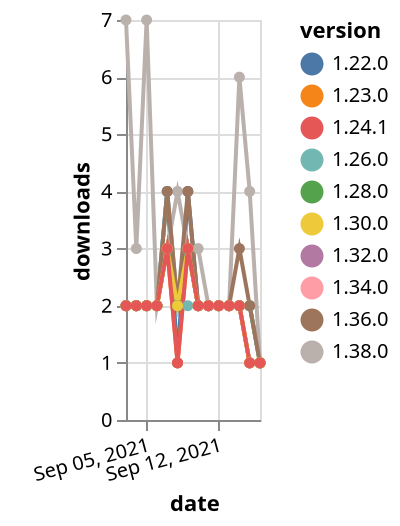 {"$schema": "https://vega.github.io/schema/vega-lite/v5.json", "description": "A simple bar chart with embedded data.", "data": {"values": [{"date": "2021-09-03", "total": 1019, "delta": 2, "version": "1.34.0"}, {"date": "2021-09-04", "total": 1021, "delta": 2, "version": "1.34.0"}, {"date": "2021-09-05", "total": 1023, "delta": 2, "version": "1.34.0"}, {"date": "2021-09-06", "total": 1025, "delta": 2, "version": "1.34.0"}, {"date": "2021-09-07", "total": 1028, "delta": 3, "version": "1.34.0"}, {"date": "2021-09-08", "total": 1030, "delta": 2, "version": "1.34.0"}, {"date": "2021-09-09", "total": 1033, "delta": 3, "version": "1.34.0"}, {"date": "2021-09-10", "total": 1035, "delta": 2, "version": "1.34.0"}, {"date": "2021-09-11", "total": 1037, "delta": 2, "version": "1.34.0"}, {"date": "2021-09-12", "total": 1039, "delta": 2, "version": "1.34.0"}, {"date": "2021-09-13", "total": 1041, "delta": 2, "version": "1.34.0"}, {"date": "2021-09-14", "total": 1043, "delta": 2, "version": "1.34.0"}, {"date": "2021-09-15", "total": 1045, "delta": 2, "version": "1.34.0"}, {"date": "2021-09-16", "total": 1046, "delta": 1, "version": "1.34.0"}, {"date": "2021-09-03", "total": 1471, "delta": 2, "version": "1.32.0"}, {"date": "2021-09-04", "total": 1473, "delta": 2, "version": "1.32.0"}, {"date": "2021-09-05", "total": 1475, "delta": 2, "version": "1.32.0"}, {"date": "2021-09-06", "total": 1477, "delta": 2, "version": "1.32.0"}, {"date": "2021-09-07", "total": 1480, "delta": 3, "version": "1.32.0"}, {"date": "2021-09-08", "total": 1482, "delta": 2, "version": "1.32.0"}, {"date": "2021-09-09", "total": 1485, "delta": 3, "version": "1.32.0"}, {"date": "2021-09-10", "total": 1487, "delta": 2, "version": "1.32.0"}, {"date": "2021-09-11", "total": 1489, "delta": 2, "version": "1.32.0"}, {"date": "2021-09-12", "total": 1491, "delta": 2, "version": "1.32.0"}, {"date": "2021-09-13", "total": 1493, "delta": 2, "version": "1.32.0"}, {"date": "2021-09-14", "total": 1495, "delta": 2, "version": "1.32.0"}, {"date": "2021-09-15", "total": 1496, "delta": 1, "version": "1.32.0"}, {"date": "2021-09-16", "total": 1497, "delta": 1, "version": "1.32.0"}, {"date": "2021-09-03", "total": 3201, "delta": 2, "version": "1.22.0"}, {"date": "2021-09-04", "total": 3203, "delta": 2, "version": "1.22.0"}, {"date": "2021-09-05", "total": 3205, "delta": 2, "version": "1.22.0"}, {"date": "2021-09-06", "total": 3207, "delta": 2, "version": "1.22.0"}, {"date": "2021-09-07", "total": 3211, "delta": 4, "version": "1.22.0"}, {"date": "2021-09-08", "total": 3212, "delta": 1, "version": "1.22.0"}, {"date": "2021-09-09", "total": 3216, "delta": 4, "version": "1.22.0"}, {"date": "2021-09-10", "total": 3218, "delta": 2, "version": "1.22.0"}, {"date": "2021-09-11", "total": 3220, "delta": 2, "version": "1.22.0"}, {"date": "2021-09-12", "total": 3222, "delta": 2, "version": "1.22.0"}, {"date": "2021-09-13", "total": 3224, "delta": 2, "version": "1.22.0"}, {"date": "2021-09-14", "total": 3226, "delta": 2, "version": "1.22.0"}, {"date": "2021-09-15", "total": 3227, "delta": 1, "version": "1.22.0"}, {"date": "2021-09-16", "total": 3228, "delta": 1, "version": "1.22.0"}, {"date": "2021-09-03", "total": 2606, "delta": 2, "version": "1.23.0"}, {"date": "2021-09-04", "total": 2608, "delta": 2, "version": "1.23.0"}, {"date": "2021-09-05", "total": 2610, "delta": 2, "version": "1.23.0"}, {"date": "2021-09-06", "total": 2612, "delta": 2, "version": "1.23.0"}, {"date": "2021-09-07", "total": 2615, "delta": 3, "version": "1.23.0"}, {"date": "2021-09-08", "total": 2616, "delta": 1, "version": "1.23.0"}, {"date": "2021-09-09", "total": 2619, "delta": 3, "version": "1.23.0"}, {"date": "2021-09-10", "total": 2621, "delta": 2, "version": "1.23.0"}, {"date": "2021-09-11", "total": 2623, "delta": 2, "version": "1.23.0"}, {"date": "2021-09-12", "total": 2625, "delta": 2, "version": "1.23.0"}, {"date": "2021-09-13", "total": 2627, "delta": 2, "version": "1.23.0"}, {"date": "2021-09-14", "total": 2629, "delta": 2, "version": "1.23.0"}, {"date": "2021-09-15", "total": 2630, "delta": 1, "version": "1.23.0"}, {"date": "2021-09-16", "total": 2631, "delta": 1, "version": "1.23.0"}, {"date": "2021-09-03", "total": 2096, "delta": 2, "version": "1.28.0"}, {"date": "2021-09-04", "total": 2098, "delta": 2, "version": "1.28.0"}, {"date": "2021-09-05", "total": 2100, "delta": 2, "version": "1.28.0"}, {"date": "2021-09-06", "total": 2102, "delta": 2, "version": "1.28.0"}, {"date": "2021-09-07", "total": 2105, "delta": 3, "version": "1.28.0"}, {"date": "2021-09-08", "total": 2107, "delta": 2, "version": "1.28.0"}, {"date": "2021-09-09", "total": 2110, "delta": 3, "version": "1.28.0"}, {"date": "2021-09-10", "total": 2112, "delta": 2, "version": "1.28.0"}, {"date": "2021-09-11", "total": 2114, "delta": 2, "version": "1.28.0"}, {"date": "2021-09-12", "total": 2116, "delta": 2, "version": "1.28.0"}, {"date": "2021-09-13", "total": 2118, "delta": 2, "version": "1.28.0"}, {"date": "2021-09-14", "total": 2120, "delta": 2, "version": "1.28.0"}, {"date": "2021-09-15", "total": 2122, "delta": 2, "version": "1.28.0"}, {"date": "2021-09-16", "total": 2123, "delta": 1, "version": "1.28.0"}, {"date": "2021-09-03", "total": 2517, "delta": 2, "version": "1.26.0"}, {"date": "2021-09-04", "total": 2519, "delta": 2, "version": "1.26.0"}, {"date": "2021-09-05", "total": 2521, "delta": 2, "version": "1.26.0"}, {"date": "2021-09-06", "total": 2523, "delta": 2, "version": "1.26.0"}, {"date": "2021-09-07", "total": 2527, "delta": 4, "version": "1.26.0"}, {"date": "2021-09-08", "total": 2529, "delta": 2, "version": "1.26.0"}, {"date": "2021-09-09", "total": 2531, "delta": 2, "version": "1.26.0"}, {"date": "2021-09-10", "total": 2533, "delta": 2, "version": "1.26.0"}, {"date": "2021-09-11", "total": 2535, "delta": 2, "version": "1.26.0"}, {"date": "2021-09-12", "total": 2537, "delta": 2, "version": "1.26.0"}, {"date": "2021-09-13", "total": 2539, "delta": 2, "version": "1.26.0"}, {"date": "2021-09-14", "total": 2541, "delta": 2, "version": "1.26.0"}, {"date": "2021-09-15", "total": 2543, "delta": 2, "version": "1.26.0"}, {"date": "2021-09-16", "total": 2544, "delta": 1, "version": "1.26.0"}, {"date": "2021-09-03", "total": 251, "delta": 7, "version": "1.38.0"}, {"date": "2021-09-04", "total": 254, "delta": 3, "version": "1.38.0"}, {"date": "2021-09-05", "total": 261, "delta": 7, "version": "1.38.0"}, {"date": "2021-09-06", "total": 263, "delta": 2, "version": "1.38.0"}, {"date": "2021-09-07", "total": 266, "delta": 3, "version": "1.38.0"}, {"date": "2021-09-08", "total": 270, "delta": 4, "version": "1.38.0"}, {"date": "2021-09-09", "total": 273, "delta": 3, "version": "1.38.0"}, {"date": "2021-09-10", "total": 276, "delta": 3, "version": "1.38.0"}, {"date": "2021-09-11", "total": 278, "delta": 2, "version": "1.38.0"}, {"date": "2021-09-12", "total": 280, "delta": 2, "version": "1.38.0"}, {"date": "2021-09-13", "total": 282, "delta": 2, "version": "1.38.0"}, {"date": "2021-09-14", "total": 288, "delta": 6, "version": "1.38.0"}, {"date": "2021-09-15", "total": 292, "delta": 4, "version": "1.38.0"}, {"date": "2021-09-16", "total": 293, "delta": 1, "version": "1.38.0"}, {"date": "2021-09-03", "total": 745, "delta": 2, "version": "1.36.0"}, {"date": "2021-09-04", "total": 747, "delta": 2, "version": "1.36.0"}, {"date": "2021-09-05", "total": 749, "delta": 2, "version": "1.36.0"}, {"date": "2021-09-06", "total": 751, "delta": 2, "version": "1.36.0"}, {"date": "2021-09-07", "total": 755, "delta": 4, "version": "1.36.0"}, {"date": "2021-09-08", "total": 757, "delta": 2, "version": "1.36.0"}, {"date": "2021-09-09", "total": 761, "delta": 4, "version": "1.36.0"}, {"date": "2021-09-10", "total": 763, "delta": 2, "version": "1.36.0"}, {"date": "2021-09-11", "total": 765, "delta": 2, "version": "1.36.0"}, {"date": "2021-09-12", "total": 767, "delta": 2, "version": "1.36.0"}, {"date": "2021-09-13", "total": 769, "delta": 2, "version": "1.36.0"}, {"date": "2021-09-14", "total": 772, "delta": 3, "version": "1.36.0"}, {"date": "2021-09-15", "total": 774, "delta": 2, "version": "1.36.0"}, {"date": "2021-09-16", "total": 775, "delta": 1, "version": "1.36.0"}, {"date": "2021-09-03", "total": 1646, "delta": 2, "version": "1.30.0"}, {"date": "2021-09-04", "total": 1648, "delta": 2, "version": "1.30.0"}, {"date": "2021-09-05", "total": 1650, "delta": 2, "version": "1.30.0"}, {"date": "2021-09-06", "total": 1652, "delta": 2, "version": "1.30.0"}, {"date": "2021-09-07", "total": 1655, "delta": 3, "version": "1.30.0"}, {"date": "2021-09-08", "total": 1657, "delta": 2, "version": "1.30.0"}, {"date": "2021-09-09", "total": 1660, "delta": 3, "version": "1.30.0"}, {"date": "2021-09-10", "total": 1662, "delta": 2, "version": "1.30.0"}, {"date": "2021-09-11", "total": 1664, "delta": 2, "version": "1.30.0"}, {"date": "2021-09-12", "total": 1666, "delta": 2, "version": "1.30.0"}, {"date": "2021-09-13", "total": 1668, "delta": 2, "version": "1.30.0"}, {"date": "2021-09-14", "total": 1670, "delta": 2, "version": "1.30.0"}, {"date": "2021-09-15", "total": 1671, "delta": 1, "version": "1.30.0"}, {"date": "2021-09-16", "total": 1672, "delta": 1, "version": "1.30.0"}, {"date": "2021-09-03", "total": 2636, "delta": 2, "version": "1.24.1"}, {"date": "2021-09-04", "total": 2638, "delta": 2, "version": "1.24.1"}, {"date": "2021-09-05", "total": 2640, "delta": 2, "version": "1.24.1"}, {"date": "2021-09-06", "total": 2642, "delta": 2, "version": "1.24.1"}, {"date": "2021-09-07", "total": 2645, "delta": 3, "version": "1.24.1"}, {"date": "2021-09-08", "total": 2646, "delta": 1, "version": "1.24.1"}, {"date": "2021-09-09", "total": 2649, "delta": 3, "version": "1.24.1"}, {"date": "2021-09-10", "total": 2651, "delta": 2, "version": "1.24.1"}, {"date": "2021-09-11", "total": 2653, "delta": 2, "version": "1.24.1"}, {"date": "2021-09-12", "total": 2655, "delta": 2, "version": "1.24.1"}, {"date": "2021-09-13", "total": 2657, "delta": 2, "version": "1.24.1"}, {"date": "2021-09-14", "total": 2659, "delta": 2, "version": "1.24.1"}, {"date": "2021-09-15", "total": 2660, "delta": 1, "version": "1.24.1"}, {"date": "2021-09-16", "total": 2661, "delta": 1, "version": "1.24.1"}]}, "width": "container", "mark": {"type": "line", "point": {"filled": true}}, "encoding": {"x": {"field": "date", "type": "temporal", "timeUnit": "yearmonthdate", "title": "date", "axis": {"labelAngle": -15}}, "y": {"field": "delta", "type": "quantitative", "title": "downloads"}, "color": {"field": "version", "type": "nominal"}, "tooltip": {"field": "delta"}}}